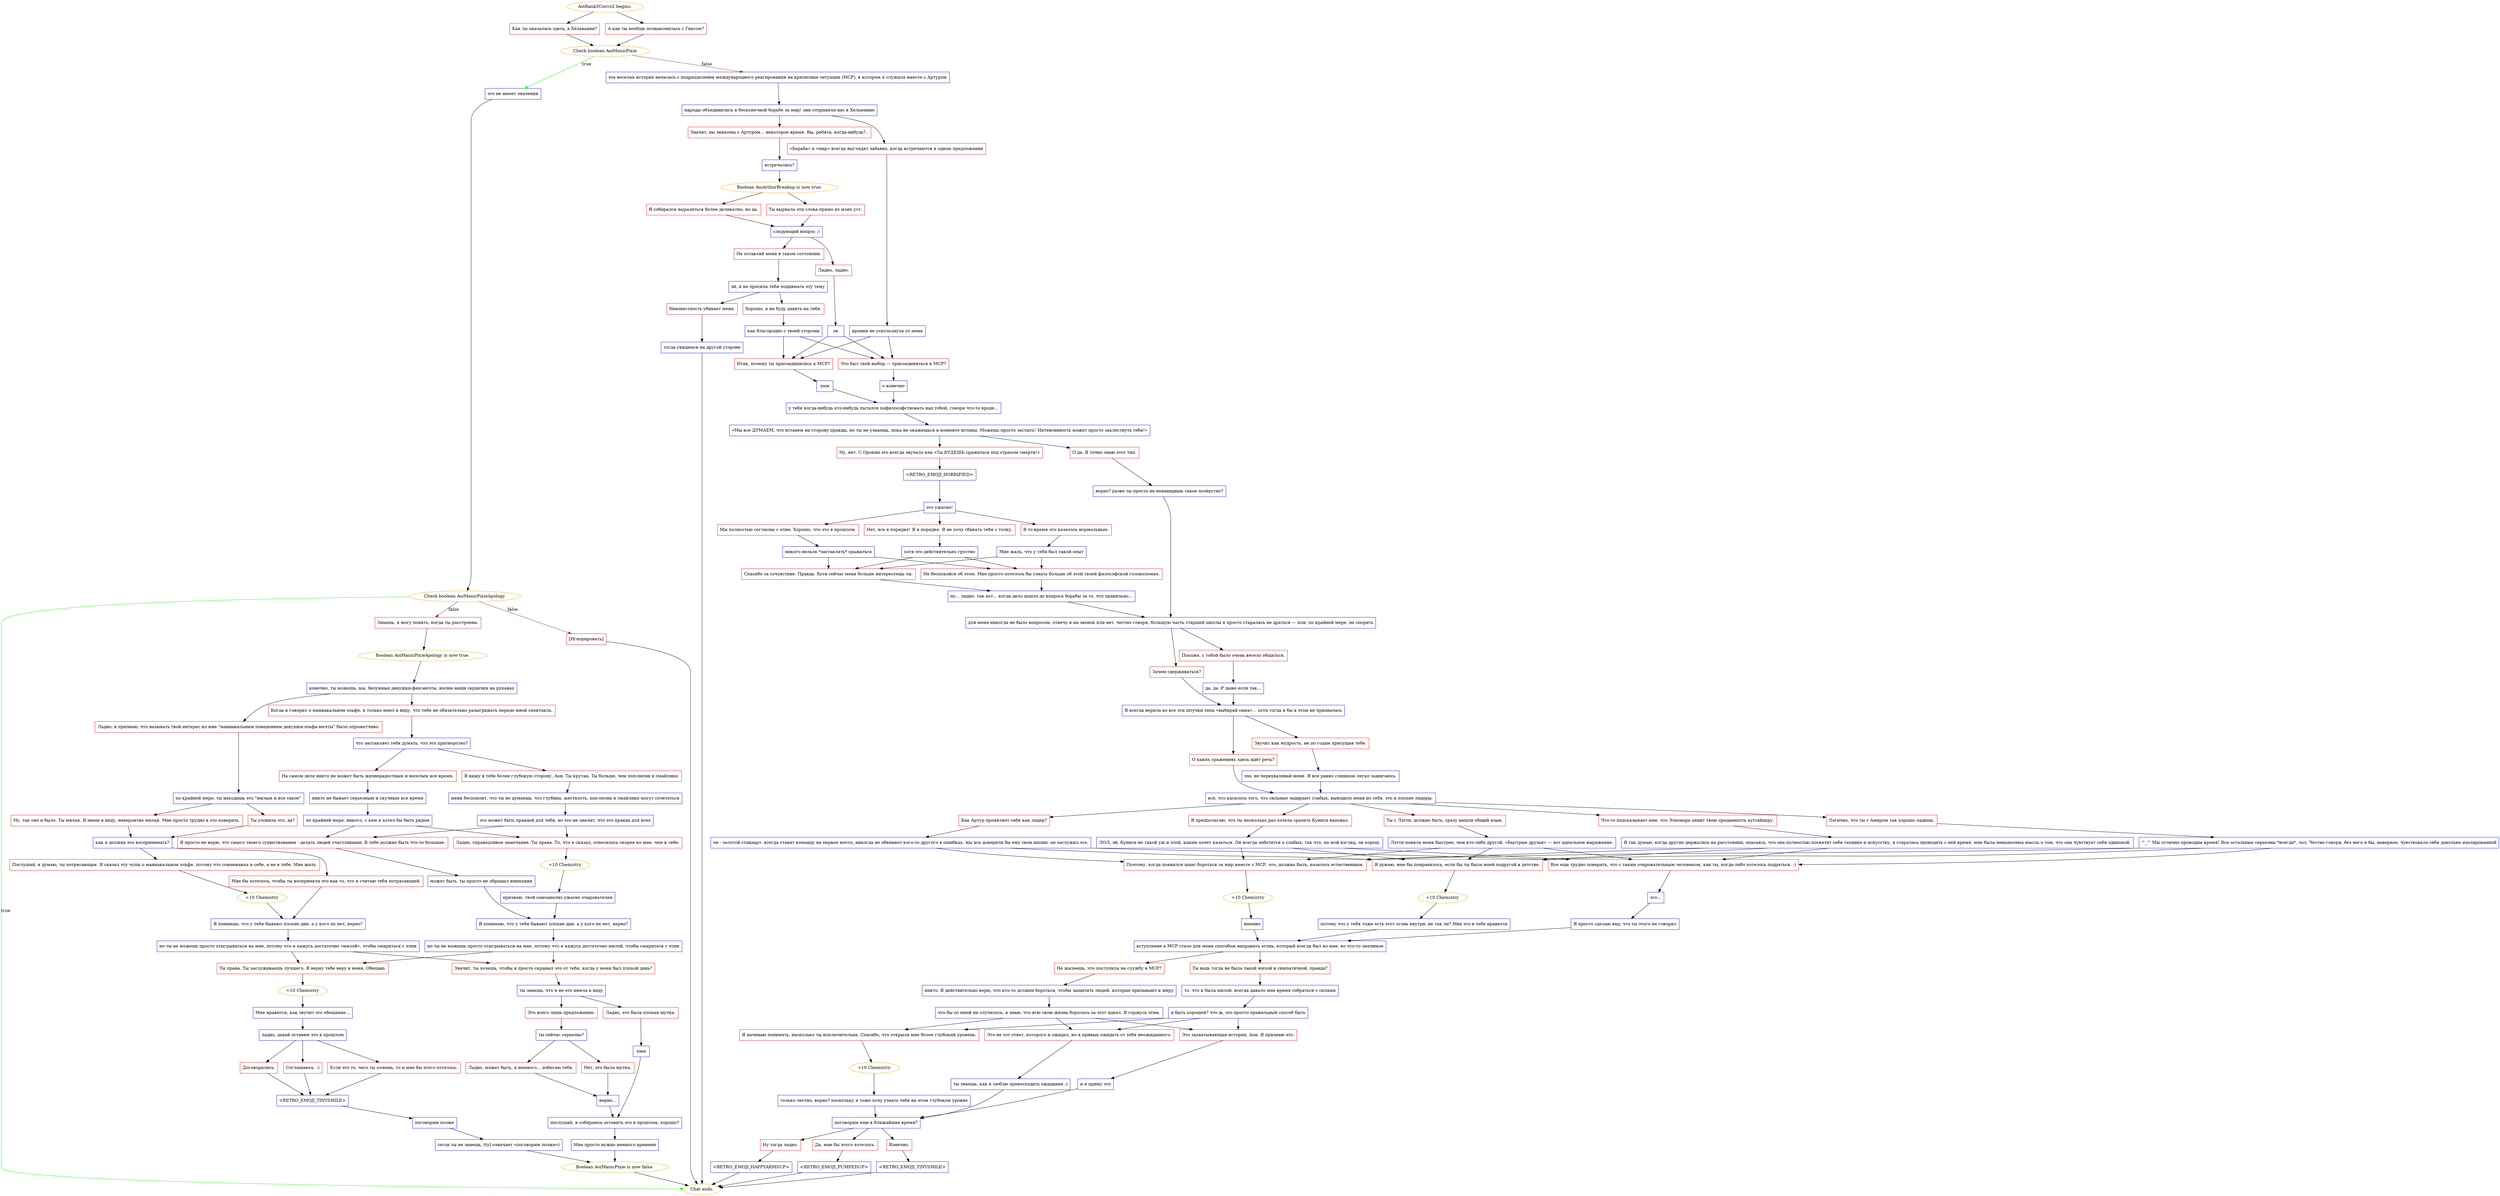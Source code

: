 digraph {
	"AoiRank3Convo2 begins." [color=orange];
		"AoiRank3Convo2 begins." -> j939307666;
		"AoiRank3Convo2 begins." -> j2818396157;
	j939307666 [label="Как ты оказалась здесь, в Хёльвании?",shape=box,color=red];
		j939307666 -> j1553637798;
	j2818396157 [label="А как ты вообще познакомилась с Гексом?",shape=box,color=red];
		j2818396157 -> j1553637798;
	j1553637798 [label="Check boolean AoiManicPixie",color=orange];
		j1553637798 -> j748576799 [label=true,color=green];
		j1553637798 -> j4194131737 [label=false,color=brown];
	j748576799 [label="это не имеет значения",shape=box,color=blue];
		j748576799 -> j2806985163;
	j4194131737 [label="эта веселая история началась с подразделения международного реагирования на кризисные ситуации (МСР), в котором я служила вместе с Артуром",shape=box,color=blue];
		j4194131737 -> j2785104968;
	j2806985163 [label="Check boolean AoiManicPixieApology",color=orange];
		j2806985163 -> "Chat ends." [label=true,color=green];
		j2806985163 -> j770383733 [label=false,color=brown];
		j2806985163 -> j3456118237 [label=false,color=brown];
	j2785104968 [label="народы объединились в бесконечной борьбе за мир! они отправили нас в Хельванию",shape=box,color=blue];
		j2785104968 -> j1463935056;
		j2785104968 -> j3118643620;
	"Chat ends." [color=orange];
	j770383733 [label="Знаешь, я могу понять, когда ты расстроена.",shape=box,color=red];
		j770383733 -> j1246986267;
	j3456118237 [label="[Игнорировать]",shape=box,color=red];
		j3456118237 -> "Chat ends.";
	j1463935056 [label="Значит, вы знакомы с Артуром... некоторое время. Вы, ребята, когда-нибудь?..",shape=box,color=red];
		j1463935056 -> j2998989867;
	j3118643620 [label="«Борьба» и «мир» всегда выглядят забавно, когда встречаются в одном предложении",shape=box,color=red];
		j3118643620 -> j2353172707;
	j1246986267 [label="Boolean AoiManicPixieApology is now true.",color=orange];
		j1246986267 -> j4186715031;
	j2998989867 [label="встречались?",shape=box,color=blue];
		j2998989867 -> j1782455318;
	j2353172707 [label="ирония не ускользнула от меня",shape=box,color=blue];
		j2353172707 -> j1013002737;
		j2353172707 -> j1336057971;
	j4186715031 [label="конечно, ты можешь. мы, безумные девушки-феи-мечты, носим наши сердечки на рукавах",shape=box,color=blue];
		j4186715031 -> j2816431303;
		j4186715031 -> j2735528467;
	j1782455318 [label="Boolean AoiArthurBreakup is now true.",color=orange];
		j1782455318 -> j3407896416;
		j1782455318 -> j1443066931;
	j1013002737 [label="Итак, почему ты присоединились к МСР?",shape=box,color=red];
		j1013002737 -> j2482098850;
	j1336057971 [label="Это был твой выбор — присоединиться к МСР?",shape=box,color=red];
		j1336057971 -> j1959074736;
	j2816431303 [label="Ладно, я признаю, что называть твой интерес ко мне \"маниакальным поведением девушки-эльфа-мечты\" было опрометчиво.",shape=box,color=red];
		j2816431303 -> j2149167751;
	j2735528467 [label="Когда я говорил о маниакальном эльфе, я только имел в виду, что тебе не обязательно разыгрывать передо мной спектакль.",shape=box,color=red];
		j2735528467 -> j859925200;
	j3407896416 [label="Я собирался выразиться более деликатно, но да.",shape=box,color=red];
		j3407896416 -> j1424698859;
	j1443066931 [label="Ты вырвала эти слова прямо из моих уст.",shape=box,color=red];
		j1443066931 -> j1424698859;
	j2482098850 [label="хмм",shape=box,color=blue];
		j2482098850 -> j2409887194;
	j1959074736 [label="о конечно",shape=box,color=blue];
		j1959074736 -> j2409887194;
	j2149167751 [label="по крайней мере, ты находишь это \"милым и все такое\"",shape=box,color=blue];
		j2149167751 -> j950595780;
		j2149167751 -> j2504727149;
	j859925200 [label="что заставляет тебя думать, что это притворство?",shape=box,color=blue];
		j859925200 -> j3389506087;
		j859925200 -> j3751881708;
	j1424698859 [label="следующий вопрос ;)",shape=box,color=blue];
		j1424698859 -> j4267222683;
		j1424698859 -> j3932450160;
	j2409887194 [label="у тебя когда-нибудь кто-нибудь пытался пофилософствовать над тобой, говоря что-то вроде...",shape=box,color=blue];
		j2409887194 -> j501994479;
	j950595780 [label="Ну, так оно и было. Ты милая. Я имею в виду, невероятно милая. Мне просто трудно в это поверить.",shape=box,color=red];
		j950595780 -> j881443365;
	j2504727149 [label="Ты уловила это, да?",shape=box,color=red];
		j2504727149 -> j881443365;
	j3389506087 [label="На самом деле никто не может быть жизнерадостным и веселым все время.",shape=box,color=red];
		j3389506087 -> j2453111431;
	j3751881708 [label="Я вижу в тебе более глубокую сторону, Аои. Ты крутая. Ты больше, чем поп-песни и смайлики.",shape=box,color=red];
		j3751881708 -> j864526227;
	j4267222683 [label="Не оставляй меня в таком состоянии.",shape=box,color=red];
		j4267222683 -> j1405699890;
	j3932450160 [label="Ладно, ладно.",shape=box,color=red];
		j3932450160 -> j1344582580;
	j501994479 [label="«Мы все ДУМАЕМ, что встанем на сторону правды, но ты не узнаешь, пока не окажешься в моменте истины. Можешь просто застыть! Интенсивность может просто захлестнуть тебя!»",shape=box,color=blue];
		j501994479 -> j4270713667;
		j501994479 -> j3326339146;
	j881443365 [label="как я должна это воспринимать?",shape=box,color=blue];
		j881443365 -> j1755384881;
		j881443365 -> j4107846195;
	j2453111431 [label="никто не бывает серьезным и скучным все время",shape=box,color=blue];
		j2453111431 -> j2053540390;
	j864526227 [label="меня беспокоит, что ты не думаешь, что глубина, жесткость, поп-песни и смайлики могут сочетаться",shape=box,color=blue];
		j864526227 -> j2000184732;
	j1405699890 [label="эй, я не просила тебя поднимать эту тему",shape=box,color=blue];
		j1405699890 -> j3438851785;
		j1405699890 -> j1084221318;
	j1344582580 [label="ок",shape=box,color=blue];
		j1344582580 -> j1013002737;
		j1344582580 -> j1336057971;
	j4270713667 [label="Ну, нет. С Орокин это всегда звучало как «Ты БУДЕШЬ сражаться под страхом смерти!»",shape=box,color=red];
		j4270713667 -> j1159871841;
	j3326339146 [label="О да. Я точно знаю этот тип.",shape=box,color=red];
		j3326339146 -> j3793968037;
	j1755384881 [label="Послушай, я думаю, ты потрясающая. Я сказал эту чушь о маниакальном эльфе, потому что сомневаюсь в себе, а не в тебе. Мне жаль.",shape=box,color=red];
		j1755384881 -> j4269751248;
	j4107846195 [label="Мне бы хотелось, чтобы ты восприняла это как то, что я считаю тебя потрясающей.",shape=box,color=red];
		j4107846195 -> j1545499736;
	j2053540390 [label="по крайней мере, никого, с кем я хотел бы быть рядом",shape=box,color=blue];
		j2053540390 -> j140409092;
		j2053540390 -> j3379972997;
	j2000184732 [label="это может быть правдой для тебя, но это не значит, что это правда для всех",shape=box,color=blue];
		j2000184732 -> j3379972997;
		j2000184732 -> j140409092;
	j3438851785 [label="Неизвестность убивает меня.",shape=box,color=red];
		j3438851785 -> j1315620768;
	j1084221318 [label="Хорошо, я не буду давить на тебя.",shape=box,color=red];
		j1084221318 -> j2485046792;
	j1159871841 [label="<RETRO_EMOJI_HORRIFIED>",shape=box,color=blue];
		j1159871841 -> j2357761719;
	j3793968037 [label="верно? разве ты просто не ненавидишь такое позёрство?",shape=box,color=blue];
		j3793968037 -> j2999954076;
	j4269751248 [label="+10 Chemistry",color=orange];
		j4269751248 -> j1545499736;
	j1545499736 [label="Я понимаю, что у тебя бывают плохие дни. а у кого их нет, верно?",shape=box,color=blue];
		j1545499736 -> j3248102452;
	j140409092 [label="Я просто не верю, что смысл твоего существования - делать людей счастливыми. В тебе должно быть что-то большее.",shape=box,color=red];
		j140409092 -> j1684533330;
	j3379972997 [label="Ладно, справедливое замечание. Ты права. То, что я сказал, относилось скорее ко мне, чем к тебе.",shape=box,color=red];
		j3379972997 -> j1796340234;
	j1315620768 [label="тогда увидимся на другой стороне",shape=box,color=blue];
		j1315620768 -> "Chat ends.";
	j2485046792 [label="как благородно с твоей стороны",shape=box,color=blue];
		j2485046792 -> j1013002737;
		j2485046792 -> j1336057971;
	j2357761719 [label="это ужасно!",shape=box,color=blue];
		j2357761719 -> j414867829;
		j2357761719 -> j1453813113;
		j2357761719 -> j513403235;
	j2999954076 [label="для меня никогда не было вопросом, отвечу я на звонок или нет. честно говоря, большую часть старшей школы я просто старалась не драться — или, по крайней мере, не спорить",shape=box,color=blue];
		j2999954076 -> j3548681614;
		j2999954076 -> j1899980689;
	j3248102452 [label="но ты не можешь просто отыгрываться на мне, потому что я кажусь достаточно «милой», чтобы смириться с этим",shape=box,color=blue];
		j3248102452 -> j591775321;
		j3248102452 -> j3717181327;
	j1684533330 [label="может быть, ты просто не обращал внимания",shape=box,color=blue];
		j1684533330 -> j2864586190;
	j1796340234 [label="+10 Chemistry",color=orange];
		j1796340234 -> j1047303469;
	j414867829 [label="Мы полностью согласны с этим. Хорошо, что это в прошлом.",shape=box,color=red];
		j414867829 -> j4235028400;
	j1453813113 [label="Нет, все в порядке! Я в порядке. Я не хочу сбивать тебя с толку.",shape=box,color=red];
		j1453813113 -> j684946812;
	j513403235 [label="В то время это казалось нормальным.",shape=box,color=red];
		j513403235 -> j2413338694;
	j3548681614 [label="Зачем сдерживаться?",shape=box,color=red];
		j3548681614 -> j3270938904;
	j1899980689 [label="Похоже, с тобой было очень весело общаться.",shape=box,color=red];
		j1899980689 -> j44393172;
	j591775321 [label="Ты права. Ты заслуживаешь лучшего. Я верну тебе веру в меня. Обещаю.",shape=box,color=red];
		j591775321 -> j1274019866;
	j3717181327 [label="Значит, ты хочешь, чтобы я просто скрывал это от тебя, когда у меня был плохой день?",shape=box,color=red];
		j3717181327 -> j1143169471;
	j2864586190 [label="Я понимаю, что у тебя бывают плохие дни. а у кого их нет, верно?",shape=box,color=blue];
		j2864586190 -> j1620888908;
	j1047303469 [label="признаю, твой самоанализ ужасно очарователен",shape=box,color=blue];
		j1047303469 -> j2864586190;
	j4235028400 [label="никого нельзя *заставлять* сражаться",shape=box,color=blue];
		j4235028400 -> j3867706348;
		j4235028400 -> j2709683402;
	j684946812 [label="хотя это действительно грустно",shape=box,color=blue];
		j684946812 -> j3867706348;
		j684946812 -> j2709683402;
	j2413338694 [label="Мне жаль, что у тебя был такой опыт",shape=box,color=blue];
		j2413338694 -> j3867706348;
		j2413338694 -> j2709683402;
	j3270938904 [label="Я всегда верила во все эти штучки типа «выбирай сама»… хотя тогда я бы в этом не призналась",shape=box,color=blue];
		j3270938904 -> j2339745620;
		j3270938904 -> j3075545353;
	j44393172 [label="да, да :P даже если так...",shape=box,color=blue];
		j44393172 -> j3270938904;
	j1274019866 [label="+10 Chemistry",color=orange];
		j1274019866 -> j3591755509;
	j1143169471 [label="ты знаешь, что я не это имела в виду",shape=box,color=blue];
		j1143169471 -> j3102380412;
		j1143169471 -> j3868747712;
	j1620888908 [label="но ты не можешь просто отыгрываться на мне, потому что я кажусь достаточно милой, чтобы смириться с этим",shape=box,color=blue];
		j1620888908 -> j591775321;
		j1620888908 -> j3717181327;
	j3867706348 [label="Спасибо за сочувствие. Правда. Хотя сейчас меня больше интересуешь ты.",shape=box,color=red];
		j3867706348 -> j2147915484;
	j2709683402 [label="Не беспокойся об этом. Мне просто хотелось бы узнать больше об этой твоей философской головоломке.",shape=box,color=red];
		j2709683402 -> j2147915484;
	j2339745620 [label="О каких сражениях здесь идёт речь?",shape=box,color=red];
		j2339745620 -> j2245413235;
	j3075545353 [label="Звучит как мудрость, не по годам присущая тебе.",shape=box,color=red];
		j3075545353 -> j3535363792;
	j3591755509 [label="Мне нравится, как звучит это обещание...",shape=box,color=blue];
		j3591755509 -> j1875099665;
	j3102380412 [label="Это всего лишь предложение.",shape=box,color=red];
		j3102380412 -> j665579931;
	j3868747712 [label="Ладно, это была плохая шутка.",shape=box,color=red];
		j3868747712 -> j3549840060;
	j2147915484 [label="ну... ладно. так вот... когда дело дошло до вопроса борьбы за то, что правильно...",shape=box,color=blue];
		j2147915484 -> j2999954076;
	j2245413235 [label="всё, что касалось того, что сильные задирают слабых, выводило меня из себя. это и плохие лидеры.",shape=box,color=blue];
		j2245413235 -> j3413241065;
		j2245413235 -> j3857757820;
		j2245413235 -> j952136785;
		j2245413235 -> j322826356;
		j2245413235 -> j2049708894;
	j3535363792 [label="эээ, не перехваливай меня. Я все равно слишком легко зажигаюсь.",shape=box,color=blue];
		j3535363792 -> j2245413235;
	j1875099665 [label="ладно, давай оставим это в прошлом",shape=box,color=blue];
		j1875099665 -> j2851011375;
		j1875099665 -> j3704746183;
		j1875099665 -> j1145115023;
	j665579931 [label="ты сейчас серьезно?",shape=box,color=blue];
		j665579931 -> j3367848384;
		j665579931 -> j1790918374;
	j3549840060 [label="хмм",shape=box,color=blue];
		j3549840060 -> j2490963948;
	j3413241065 [label="Как Артур проявляет себя как лидер?",shape=box,color=red];
		j3413241065 -> j989436291;
	j3857757820 [label="Я предполагаю, что ты несколько раз хотела сразить Куинси наповал.",shape=box,color=red];
		j3857757820 -> j1424665889;
	j952136785 [label="Ты с Лэтти, должно быть, сразу нашли общий язык.",shape=box,color=red];
		j952136785 -> j1192157907;
	j322826356 [label="Что-то подсказывает мне, что Элеонора ценит твою преданность аутсайдеру.",shape=box,color=red];
		j322826356 -> j2587285861;
	j2049708894 [label="Логично, что ты с Амиром так хорошо ладишь.",shape=box,color=red];
		j2049708894 -> j2334606892;
	j2851011375 [label="Договорились.",shape=box,color=red];
		j2851011375 -> j1570168687;
	j3704746183 [label="Соглашаюсь. :)",shape=box,color=red];
		j3704746183 -> j1570168687;
	j1145115023 [label="Если это то, чего ты хочешь, то и мне бы этого хотелось.",shape=box,color=red];
		j1145115023 -> j1570168687;
	j3367848384 [label="Ладно, может быть, я немного... избегаю тебя.",shape=box,color=red];
		j3367848384 -> j1451077228;
	j1790918374 [label="Нет, это была шутка.",shape=box,color=red];
		j1790918374 -> j1451077228;
	j2490963948 [label="послушай, я собираюсь оставить это в прошлом, хорошо?",shape=box,color=blue];
		j2490963948 -> j151567877;
	j989436291 [label="он - золотой стандарт. всегда ставит команду на первое место, никогда не обвиняет кого-то другого в ошибках. мы все доверили бы ему свои жизни. он заслужил это.",shape=box,color=blue];
		j989436291 -> j2031887939;
		j989436291 -> j1729560525;
		j989436291 -> j4011324220;
	j1424665889 [label="ЛОЛ, эй, Куинси не такой уж и злой, каким хочет казаться. Он всегда заботится о слабых, так что, на мой взгляд, он хорош.",shape=box,color=blue];
		j1424665889 -> j2031887939;
		j1424665889 -> j1729560525;
		j1424665889 -> j4011324220;
	j1192157907 [label="Лэтти поняла меня быстрее, чем кто-либо другой. «Быстрые друзья» — вот идеальное выражение.",shape=box,color=blue];
		j1192157907 -> j2031887939;
		j1192157907 -> j1729560525;
		j1192157907 -> j4011324220;
	j2587285861 [label="Я так думаю. когда другие держались на расстоянии, опасаясь, что она полностью посвятит себя технике и искусству, я старалась проводить с ней время. мне была невыносима мысль о том, что она чувствует себя одинокой.",shape=box,color=blue];
		j2587285861 -> j2031887939;
		j2587285861 -> j1729560525;
		j2587285861 -> j4011324220;
	j2334606892 [label="^_^ Мы отлично проводим время! Все остальные серьезны *всегда*, лол. Честно говоря, без него я бы, наверное, чувствовала себя довольно изолированной",shape=box,color=blue];
		j2334606892 -> j2031887939;
		j2334606892 -> j1729560525;
		j2334606892 -> j4011324220;
	j1570168687 [label="<RETRO_EMOJI_TINYSMILE>",shape=box,color=blue];
		j1570168687 -> j3487792924;
	j1451077228 [label="верно...",shape=box,color=blue];
		j1451077228 -> j2490963948;
	j151567877 [label="Мне просто нужно немного времени",shape=box,color=blue];
		j151567877 -> j2477397060;
	j2031887939 [label="Поэтому, когда появился шанс бороться за мир вместе с МСР, это, должно быть, казалось естественным.",shape=box,color=red];
		j2031887939 -> j155763748;
	j1729560525 [label="Я думаю, мне бы понравилось, если бы ты была моей подругой в детстве.",shape=box,color=red];
		j1729560525 -> j2619511640;
	j4011324220 [label="Все еще трудно поверить, что с таким очаровательным человеком, как ты, когда-либо хотелось подраться. ;)",shape=box,color=red];
		j4011324220 -> j2678082577;
	j3487792924 [label="поговорим позже",shape=box,color=blue];
		j3487792924 -> j3504513581;
	j2477397060 [label="Boolean AoiManicPixie is now false.",color=orange];
		j2477397060 -> "Chat ends.";
	j155763748 [label="+10 Chemistry",color=orange];
		j155763748 -> j1669150806;
	j2619511640 [label="+10 Chemistry",color=orange];
		j2619511640 -> j3342639494;
	j2678082577 [label="это...",shape=box,color=blue];
		j2678082577 -> j4008089499;
	j3504513581 [label="(если ты не знаешь, ttyl означает «поговорим позже»)",shape=box,color=blue];
		j3504513581 -> j2477397060;
	j1669150806 [label="именно",shape=box,color=blue];
		j1669150806 -> j4088674752;
	j3342639494 [label="потому что у тебя тоже есть этот огонь внутри, не так ли? Мне это в тебе нравится",shape=box,color=blue];
		j3342639494 -> j4088674752;
	j4008089499 [label="Я просто сделаю вид, что ты этого не говорил",shape=box,color=blue];
		j4008089499 -> j4088674752;
	j4088674752 [label="вступление в МСР стало для меня способом направить огонь, который всегда был во мне, во что-то значимое",shape=box,color=blue];
		j4088674752 -> j1174183599;
		j4088674752 -> j1086602948;
	j1174183599 [label="Не жалеешь, что поступила на службу в МСР?",shape=box,color=red];
		j1174183599 -> j3147336678;
	j1086602948 [label="Ты ведь тогда не была такой милой и симпатичной, правда?",shape=box,color=red];
		j1086602948 -> j1546402620;
	j3147336678 [label="никто. Я действительно верю, что кто-то должен бороться, чтобы защитить людей, которые призывают к миру",shape=box,color=blue];
		j3147336678 -> j132034092;
	j1546402620 [label="то, что я была милой, всегда давало мне время собраться с силами",shape=box,color=blue];
		j1546402620 -> j2476081232;
	j132034092 [label="что бы со мной ни случилось, я знаю, что всю свою жизнь боролась за этот идеал. Я горжусь этим.",shape=box,color=blue];
		j132034092 -> j162334375;
		j132034092 -> j1632951158;
		j132034092 -> j1399003177;
	j2476081232 [label="и быть хорошей? что ж, это просто правильный способ быть",shape=box,color=blue];
		j2476081232 -> j162334375;
		j2476081232 -> j1632951158;
		j2476081232 -> j1399003177;
	j162334375 [label="Я начинаю понимать, насколько ты исключительна. Спасибо, что открыла мне более глубокий уровень.",shape=box,color=red];
		j162334375 -> j843945943;
	j1632951158 [label="Это не тот ответ, которого я ожидал, но я привык ожидать от тебя неожиданного.",shape=box,color=red];
		j1632951158 -> j2428916570;
	j1399003177 [label="Это захватывающая история, Аои. Я признаю это.",shape=box,color=red];
		j1399003177 -> j1453792667;
	j843945943 [label="+10 Chemistry",color=orange];
		j843945943 -> j2540516040;
	j2428916570 [label="ты знаешь, как я люблю превосходить ожидания ;)",shape=box,color=blue];
		j2428916570 -> j1532518566;
	j1453792667 [label="и я приму это",shape=box,color=blue];
		j1453792667 -> j1532518566;
	j2540516040 [label="только честно, верно? поскольку я тоже хочу узнать тебя на этом глубоком уровне",shape=box,color=blue];
		j2540516040 -> j1532518566;
	j1532518566 [label="поговорим еще в ближайшее время?",shape=box,color=blue];
		j1532518566 -> j1949137159;
		j1532518566 -> j3224765186;
		j1532518566 -> j4202936907;
	j1949137159 [label="Ну тогда ладно.",shape=box,color=red];
		j1949137159 -> j2061505340;
	j3224765186 [label="Да, мне бы этого хотелось.",shape=box,color=red];
		j3224765186 -> j336425587;
	j4202936907 [label="Конечно.",shape=box,color=red];
		j4202936907 -> j3029731251;
	j2061505340 [label="<RETRO_EMOJI_HAPPYARMSUP>",shape=box,color=blue];
		j2061505340 -> "Chat ends.";
	j336425587 [label="<RETRO_EMOJI_PUMPEDUP>",shape=box,color=blue];
		j336425587 -> "Chat ends.";
	j3029731251 [label="<RETRO_EMOJI_TINYSMILE>",shape=box,color=blue];
		j3029731251 -> "Chat ends.";
}